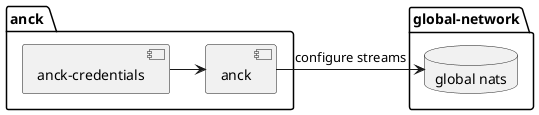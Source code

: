 @startuml
package "global-network" as global_network {
    database "global nats" as global_nats
}

package "anck " {
    [anck] as anck
    [anck-credentials] as anck_credentials
    anck <-l- anck_credentials
}


anck -l-> global_nats : configure streams
@enduml
